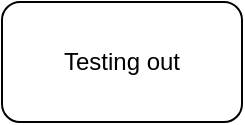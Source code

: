 <mxfile version="20.3.0" type="github">
  <diagram id="xrRC_XWQ-WyCFgSP2Sfr" name="Page-1">
    <mxGraphModel dx="1829" dy="1033" grid="1" gridSize="10" guides="1" tooltips="1" connect="1" arrows="1" fold="1" page="1" pageScale="1" pageWidth="827" pageHeight="1169" math="0" shadow="0">
      <root>
        <mxCell id="0" />
        <mxCell id="1" parent="0" />
        <mxCell id="Py_wtbG0bEQOZcLqvOqA-1" value="Testing out" style="rounded=1;whiteSpace=wrap;html=1;" vertex="1" parent="1">
          <mxGeometry x="260" y="210" width="120" height="60" as="geometry" />
        </mxCell>
      </root>
    </mxGraphModel>
  </diagram>
</mxfile>
